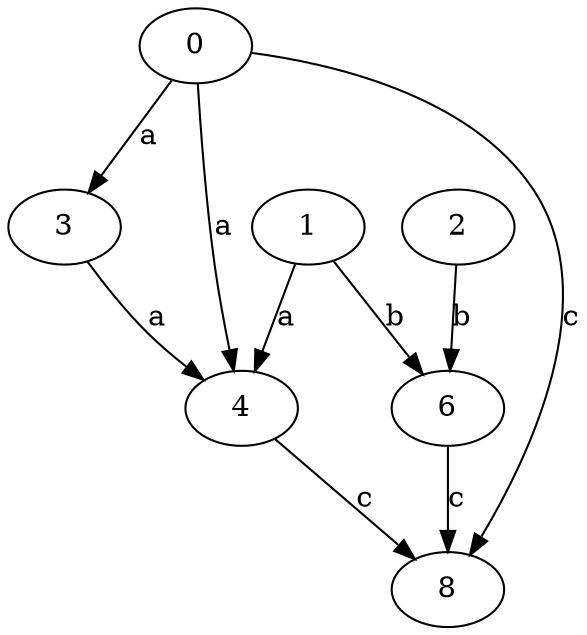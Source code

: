 strict digraph  {
3;
4;
0;
1;
2;
6;
8;
3 -> 4  [label=a];
4 -> 8  [label=c];
0 -> 3  [label=a];
0 -> 4  [label=a];
0 -> 8  [label=c];
1 -> 4  [label=a];
1 -> 6  [label=b];
2 -> 6  [label=b];
6 -> 8  [label=c];
}
